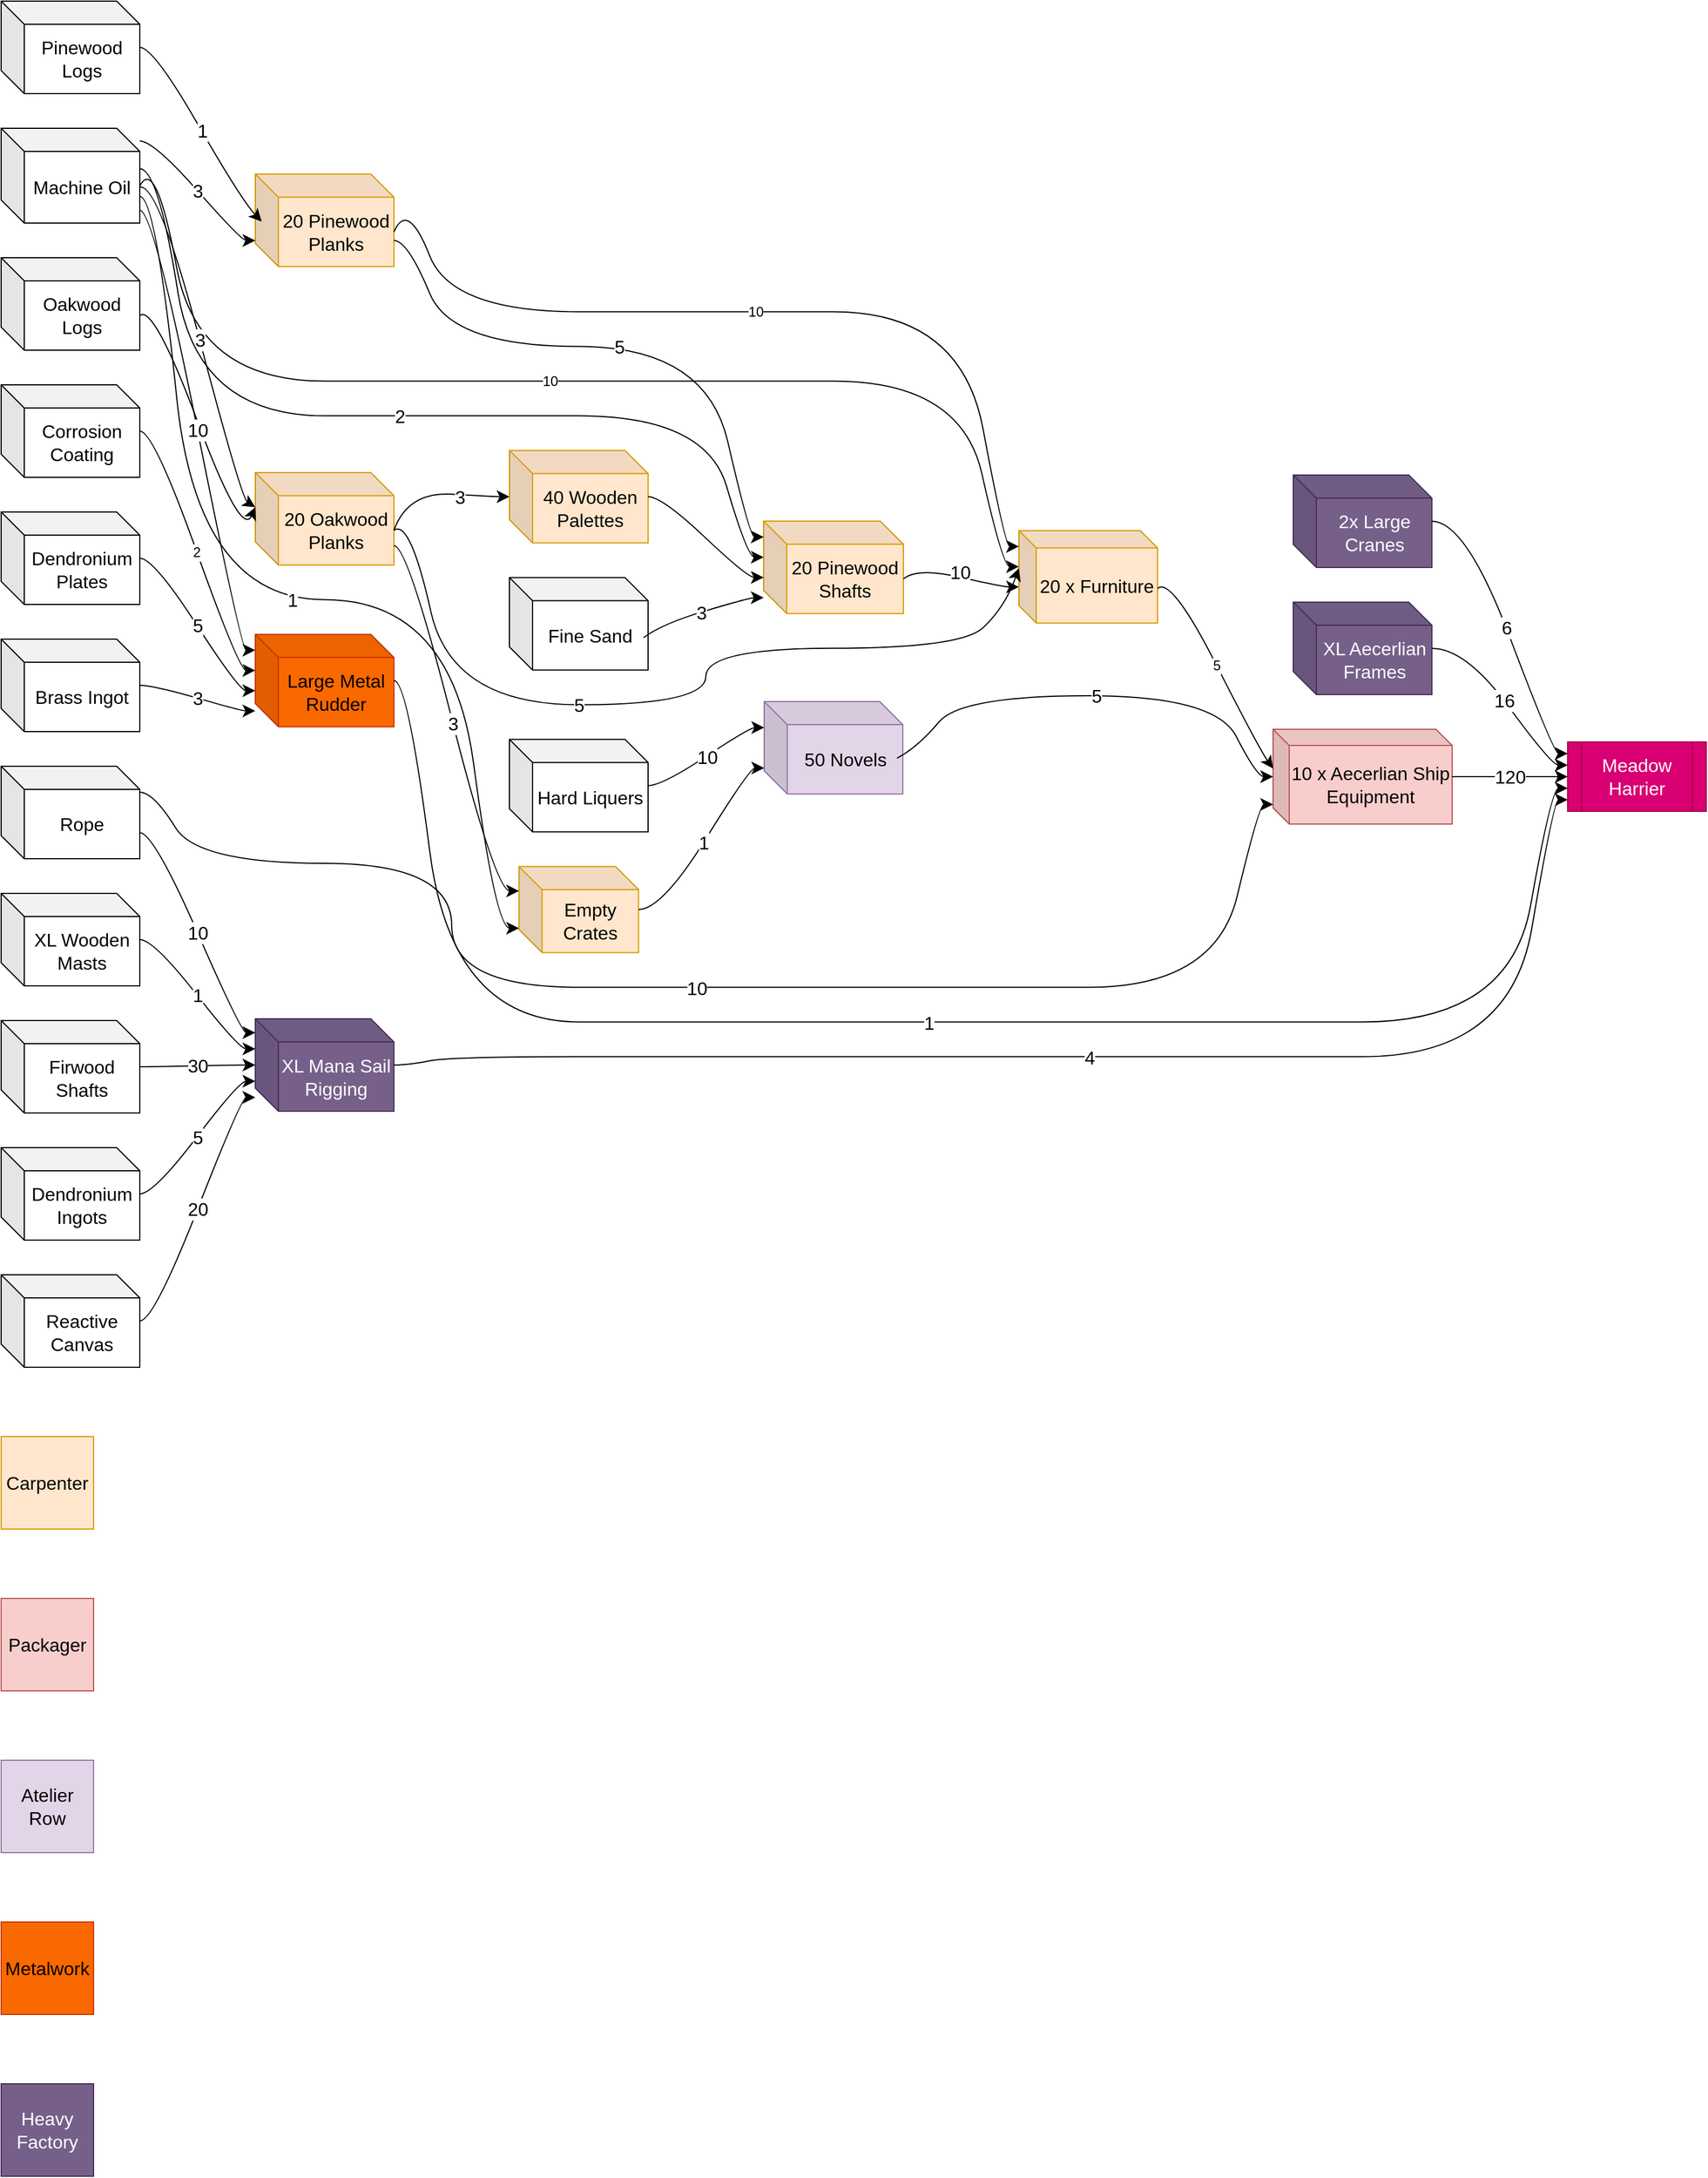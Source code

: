 <mxfile version="22.1.0" type="github">
  <diagram name="Page-1" id="NkA0lq2TKUvkbOj9MlcM">
    <mxGraphModel dx="2023" dy="1726" grid="0" gridSize="10" guides="1" tooltips="1" connect="0" arrows="1" fold="1" page="0" pageScale="1" pageWidth="827" pageHeight="1169" math="0" shadow="0">
      <root>
        <mxCell id="0" />
        <mxCell id="1" parent="0" />
        <mxCell id="P7VuRL6rUGicZ9iyNzV0-15" value="20 x Furniture" style="shape=cube;whiteSpace=wrap;html=1;boundedLbl=1;backgroundOutline=1;darkOpacity=0.05;darkOpacity2=0.1;fontSize=16;fillColor=#ffe6cc;strokeColor=#d79b00;size=15;" vertex="1" parent="1">
          <mxGeometry x="881" y="458.1" width="120" height="80" as="geometry" />
        </mxCell>
        <mxCell id="P7VuRL6rUGicZ9iyNzV0-4" value="10 x Aecerlian Ship Equipment" style="shape=cube;whiteSpace=wrap;html=1;boundedLbl=1;backgroundOutline=1;darkOpacity=0.05;darkOpacity2=0.1;fontSize=16;fillColor=#f8cecc;strokeColor=#b85450;size=14;" vertex="1" parent="1">
          <mxGeometry x="1101" y="630" width="155" height="82" as="geometry" />
        </mxCell>
        <mxCell id="P7VuRL6rUGicZ9iyNzV0-7" value="5" style="endArrow=classic;html=1;rounded=0;fontSize=12;startSize=8;endSize=8;curved=1;entryX=0;entryY=0;entryDx=0;entryDy=34;entryPerimeter=0;exitX=0;exitY=0;exitDx=120;exitDy=50;noEdgeStyle=1;orthogonal=1;exitPerimeter=0;" edge="1" parent="1" source="P7VuRL6rUGicZ9iyNzV0-15" target="P7VuRL6rUGicZ9iyNzV0-4">
          <mxGeometry width="50" height="50" relative="1" as="geometry">
            <mxPoint x="140" y="41" as="sourcePoint" />
            <mxPoint x="543" y="-23" as="targetPoint" />
            <Array as="points">
              <mxPoint x="1013" y="498.1" />
              <mxPoint x="1089" y="647" />
            </Array>
          </mxGeometry>
        </mxCell>
        <mxCell id="P7VuRL6rUGicZ9iyNzV0-16" value="20 Pinewood Planks" style="shape=cube;whiteSpace=wrap;html=1;boundedLbl=1;backgroundOutline=1;darkOpacity=0.05;darkOpacity2=0.1;fontSize=16;fillColor=#ffe6cc;strokeColor=#d79b00;" vertex="1" parent="1">
          <mxGeometry x="220" y="149.625" width="120" height="80" as="geometry" />
        </mxCell>
        <mxCell id="P7VuRL6rUGicZ9iyNzV0-17" value="20 Oakwood Planks" style="shape=cube;whiteSpace=wrap;html=1;boundedLbl=1;backgroundOutline=1;darkOpacity=0.05;darkOpacity2=0.1;fontSize=16;fillColor=#ffe6cc;strokeColor=#d79b00;" vertex="1" parent="1">
          <mxGeometry x="220" y="407.85" width="120" height="80" as="geometry" />
        </mxCell>
        <mxCell id="P7VuRL6rUGicZ9iyNzV0-18" value="20 Pinewood Shafts" style="shape=cube;whiteSpace=wrap;html=1;boundedLbl=1;backgroundOutline=1;darkOpacity=0.05;darkOpacity2=0.1;fontSize=16;fillColor=#ffe6cc;strokeColor=#d79b00;" vertex="1" parent="1">
          <mxGeometry x="660" y="449.875" width="121" height="80" as="geometry" />
        </mxCell>
        <mxCell id="P7VuRL6rUGicZ9iyNzV0-19" value="Machine Oil" style="shape=cube;whiteSpace=wrap;html=1;boundedLbl=1;backgroundOutline=1;darkOpacity=0.05;darkOpacity2=0.1;fontSize=16;" vertex="1" parent="1">
          <mxGeometry y="110" width="120" height="82" as="geometry" />
        </mxCell>
        <mxCell id="P7VuRL6rUGicZ9iyNzV0-20" value="10" style="endArrow=classic;html=1;rounded=0;fontSize=12;startSize=8;endSize=8;curved=1;exitX=0;exitY=0;exitDx=120;exitDy=50;exitPerimeter=0;noEdgeStyle=1;orthogonal=1;" edge="1" parent="1" source="P7VuRL6rUGicZ9iyNzV0-16" target="P7VuRL6rUGicZ9iyNzV0-15">
          <mxGeometry width="50" height="50" relative="1" as="geometry">
            <mxPoint x="23" y="421" as="sourcePoint" />
            <mxPoint x="420" y="219" as="targetPoint" />
            <Array as="points">
              <mxPoint x="352" y="172.125" />
              <mxPoint x="390" y="268.75" />
              <mxPoint x="610" y="268.75" />
              <mxPoint x="610" y="268.75" />
              <mxPoint x="831" y="268.75" />
              <mxPoint x="869" y="471.85" />
            </Array>
          </mxGeometry>
        </mxCell>
        <mxCell id="P7VuRL6rUGicZ9iyNzV0-21" value="" style="endArrow=classic;html=1;rounded=0;fontSize=12;startSize=8;endSize=8;curved=1;exitX=0;exitY=0;exitDx=120;exitDy=50;exitPerimeter=0;entryX=0;entryY=0;entryDx=0;entryDy=32.5;entryPerimeter=0;noEdgeStyle=1;orthogonal=1;" edge="1" parent="1" source="P7VuRL6rUGicZ9iyNzV0-17" target="P7VuRL6rUGicZ9iyNzV0-15">
          <mxGeometry width="50" height="50" relative="1" as="geometry">
            <mxPoint x="23" y="421" as="sourcePoint" />
            <mxPoint x="-2" y="386" as="targetPoint" />
            <Array as="points">
              <mxPoint x="354" y="447.85" />
              <mxPoint x="390" y="608.75" />
              <mxPoint x="610" y="608.75" />
              <mxPoint x="610" y="559.875" />
              <mxPoint x="831" y="559.875" />
              <mxPoint x="869" y="524.35" />
            </Array>
          </mxGeometry>
        </mxCell>
        <mxCell id="P7VuRL6rUGicZ9iyNzV0-26" value="5" style="edgeLabel;html=1;align=center;verticalAlign=middle;resizable=0;points=[];fontSize=16;" vertex="1" connectable="0" parent="P7VuRL6rUGicZ9iyNzV0-21">
          <mxGeometry x="-0.233" relative="1" as="geometry">
            <mxPoint as="offset" />
          </mxGeometry>
        </mxCell>
        <mxCell id="P7VuRL6rUGicZ9iyNzV0-24" value="" style="endArrow=classic;html=1;rounded=0;fontSize=12;startSize=8;endSize=8;curved=1;exitX=0;exitY=0;exitDx=121;exitDy=50;exitPerimeter=0;noEdgeStyle=1;orthogonal=1;" edge="1" parent="1" source="P7VuRL6rUGicZ9iyNzV0-18" target="P7VuRL6rUGicZ9iyNzV0-15">
          <mxGeometry width="50" height="50" relative="1" as="geometry">
            <mxPoint x="23" y="421" as="sourcePoint" />
            <mxPoint x="73" y="371" as="targetPoint" />
            <Array as="points">
              <mxPoint x="793" y="489.875" />
              <mxPoint x="867" y="506.85" />
            </Array>
          </mxGeometry>
        </mxCell>
        <mxCell id="P7VuRL6rUGicZ9iyNzV0-27" value="10" style="edgeLabel;html=1;align=center;verticalAlign=middle;resizable=0;points=[];fontSize=16;" vertex="1" connectable="0" parent="P7VuRL6rUGicZ9iyNzV0-24">
          <mxGeometry x="-0.001" y="4" relative="1" as="geometry">
            <mxPoint as="offset" />
          </mxGeometry>
        </mxCell>
        <mxCell id="P7VuRL6rUGicZ9iyNzV0-25" value="10" style="endArrow=classic;html=1;fontSize=12;startSize=8;endSize=8;noEdgeStyle=1;orthogonal=1;exitX=0;exitY=0;exitDx=120;exitDy=50;exitPerimeter=0;curved=1;" edge="1" parent="1" source="P7VuRL6rUGicZ9iyNzV0-19" target="P7VuRL6rUGicZ9iyNzV0-15">
          <mxGeometry width="50" height="50" relative="1" as="geometry">
            <mxPoint x="115" y="238" as="sourcePoint" />
            <mxPoint x="420" y="305" as="targetPoint" />
            <Array as="points">
              <mxPoint x="134" y="133" />
              <mxPoint x="170" y="328.75" />
              <mxPoint x="390" y="328.75" />
              <mxPoint x="390" y="328.75" />
              <mxPoint x="610" y="328.75" />
              <mxPoint x="610" y="328.75" />
              <mxPoint x="831" y="328.75" />
              <mxPoint x="867" y="489.35" />
            </Array>
          </mxGeometry>
        </mxCell>
        <mxCell id="P7VuRL6rUGicZ9iyNzV0-28" value="Oakwood Logs" style="shape=cube;whiteSpace=wrap;html=1;boundedLbl=1;backgroundOutline=1;darkOpacity=0.05;darkOpacity2=0.1;fontSize=16;" vertex="1" parent="1">
          <mxGeometry y="222" width="120" height="80" as="geometry" />
        </mxCell>
        <mxCell id="P7VuRL6rUGicZ9iyNzV0-32" value="40 Wooden Palettes" style="shape=cube;whiteSpace=wrap;html=1;boundedLbl=1;backgroundOutline=1;darkOpacity=0.05;darkOpacity2=0.1;fontSize=16;fillColor=#ffe6cc;strokeColor=#d79b00;" vertex="1" parent="1">
          <mxGeometry x="440" y="388.75" width="120" height="80" as="geometry" />
        </mxCell>
        <mxCell id="P7VuRL6rUGicZ9iyNzV0-33" value="" style="endArrow=classic;html=1;rounded=0;fontSize=12;startSize=8;endSize=8;curved=1;noEdgeStyle=1;orthogonal=1;exitX=0;exitY=0;exitDx=120;exitDy=50;exitPerimeter=0;" edge="1" parent="1" source="P7VuRL6rUGicZ9iyNzV0-17" target="P7VuRL6rUGicZ9iyNzV0-32">
          <mxGeometry width="50" height="50" relative="1" as="geometry">
            <mxPoint x="374" y="432" as="sourcePoint" />
            <mxPoint x="456" y="424" as="targetPoint" />
            <Array as="points">
              <mxPoint x="352" y="424.517" />
              <mxPoint x="428" y="428.75" />
            </Array>
          </mxGeometry>
        </mxCell>
        <mxCell id="P7VuRL6rUGicZ9iyNzV0-34" value="3" style="edgeLabel;html=1;align=center;verticalAlign=middle;resizable=0;points=[];fontSize=16;" vertex="1" connectable="0" parent="P7VuRL6rUGicZ9iyNzV0-33">
          <mxGeometry x="0.3" y="-2" relative="1" as="geometry">
            <mxPoint as="offset" />
          </mxGeometry>
        </mxCell>
        <mxCell id="P7VuRL6rUGicZ9iyNzV0-38" value="" style="endArrow=classic;html=1;rounded=0;fontSize=12;startSize=8;endSize=8;curved=1;exitX=0;exitY=0;exitDx=120;exitDy=50;exitPerimeter=0;entryX=0;entryY=0;entryDx=0;entryDy=30;entryPerimeter=0;noEdgeStyle=1;orthogonal=1;" edge="1" parent="1" source="P7VuRL6rUGicZ9iyNzV0-28" target="P7VuRL6rUGicZ9iyNzV0-17">
          <mxGeometry relative="1" as="geometry">
            <mxPoint x="292" y="323" as="sourcePoint" />
            <mxPoint x="392" y="323" as="targetPoint" />
            <Array as="points">
              <mxPoint x="132" y="262" />
              <mxPoint x="208" y="465.35" />
            </Array>
          </mxGeometry>
        </mxCell>
        <mxCell id="P7VuRL6rUGicZ9iyNzV0-39" value="1" style="edgeLabel;resizable=0;html=1;align=center;verticalAlign=middle;fontSize=16;" connectable="0" vertex="1" parent="P7VuRL6rUGicZ9iyNzV0-38">
          <mxGeometry relative="1" as="geometry" />
        </mxCell>
        <mxCell id="P7VuRL6rUGicZ9iyNzV0-40" value="" style="endArrow=classic;html=1;rounded=0;fontSize=12;startSize=8;endSize=8;curved=1;entryX=0;entryY=0;entryDx=0;entryDy=30;entryPerimeter=0;exitX=0;exitY=0;exitDx=120;exitDy=51;exitPerimeter=0;noEdgeStyle=1;orthogonal=1;" edge="1" parent="1" source="P7VuRL6rUGicZ9iyNzV0-19" target="P7VuRL6rUGicZ9iyNzV0-17">
          <mxGeometry relative="1" as="geometry">
            <mxPoint x="180" y="241" as="sourcePoint" />
            <mxPoint x="392" y="323" as="targetPoint" />
            <Array as="points">
              <mxPoint x="136" y="157" />
              <mxPoint x="208" y="430.35" />
            </Array>
          </mxGeometry>
        </mxCell>
        <mxCell id="P7VuRL6rUGicZ9iyNzV0-41" value="3" style="edgeLabel;resizable=0;html=1;align=center;verticalAlign=middle;fontSize=16;" connectable="0" vertex="1" parent="P7VuRL6rUGicZ9iyNzV0-40">
          <mxGeometry relative="1" as="geometry" />
        </mxCell>
        <mxCell id="P7VuRL6rUGicZ9iyNzV0-42" value="Carpenter" style="whiteSpace=wrap;html=1;aspect=fixed;fontSize=16;fillColor=#ffe6cc;strokeColor=#d79b00;" vertex="1" parent="1">
          <mxGeometry y="1242" width="80" height="80" as="geometry" />
        </mxCell>
        <mxCell id="P7VuRL6rUGicZ9iyNzV0-44" value="Packager" style="whiteSpace=wrap;html=1;aspect=fixed;fontSize=16;fillColor=#f8cecc;strokeColor=#b85450;" vertex="1" parent="1">
          <mxGeometry y="1382" width="80" height="80" as="geometry" />
        </mxCell>
        <mxCell id="P7VuRL6rUGicZ9iyNzV0-45" value="Pinewood Logs" style="shape=cube;whiteSpace=wrap;html=1;boundedLbl=1;backgroundOutline=1;darkOpacity=0.05;darkOpacity2=0.1;fontSize=16;" vertex="1" parent="1">
          <mxGeometry width="120" height="80" as="geometry" />
        </mxCell>
        <mxCell id="P7VuRL6rUGicZ9iyNzV0-46" value="" style="endArrow=classic;html=1;rounded=0;fontSize=12;startSize=8;endSize=8;curved=1;entryX=0.046;entryY=0.513;entryDx=0;entryDy=0;entryPerimeter=0;noEdgeStyle=1;orthogonal=1;" edge="1" parent="1" source="P7VuRL6rUGicZ9iyNzV0-45" target="P7VuRL6rUGicZ9iyNzV0-16">
          <mxGeometry relative="1" as="geometry">
            <mxPoint x="195" y="121" as="sourcePoint" />
            <mxPoint x="215" y="177" as="targetPoint" />
            <Array as="points">
              <mxPoint x="132" y="40" />
              <mxPoint x="208" y="172.125" />
            </Array>
          </mxGeometry>
        </mxCell>
        <mxCell id="P7VuRL6rUGicZ9iyNzV0-47" value="1" style="edgeLabel;resizable=0;html=1;align=center;verticalAlign=middle;fontSize=16;" connectable="0" vertex="1" parent="P7VuRL6rUGicZ9iyNzV0-46">
          <mxGeometry relative="1" as="geometry" />
        </mxCell>
        <mxCell id="P7VuRL6rUGicZ9iyNzV0-48" value="" style="endArrow=classic;html=1;rounded=0;fontSize=12;startSize=8;endSize=8;curved=1;noEdgeStyle=1;orthogonal=1;" edge="1" parent="1" source="P7VuRL6rUGicZ9iyNzV0-19" target="P7VuRL6rUGicZ9iyNzV0-16">
          <mxGeometry relative="1" as="geometry">
            <mxPoint x="211" y="267" as="sourcePoint" />
            <mxPoint x="311" y="267" as="targetPoint" />
            <Array as="points">
              <mxPoint x="132" y="121" />
              <mxPoint x="208" y="207.125" />
            </Array>
          </mxGeometry>
        </mxCell>
        <mxCell id="P7VuRL6rUGicZ9iyNzV0-49" value="3" style="edgeLabel;resizable=0;html=1;align=center;verticalAlign=middle;fontSize=16;" connectable="0" vertex="1" parent="P7VuRL6rUGicZ9iyNzV0-48">
          <mxGeometry relative="1" as="geometry" />
        </mxCell>
        <mxCell id="P7VuRL6rUGicZ9iyNzV0-50" value="Fine Sand" style="shape=cube;whiteSpace=wrap;html=1;boundedLbl=1;backgroundOutline=1;darkOpacity=0.05;darkOpacity2=0.1;fontSize=16;" vertex="1" parent="1">
          <mxGeometry x="440" y="498.75" width="120" height="80" as="geometry" />
        </mxCell>
        <mxCell id="P7VuRL6rUGicZ9iyNzV0-51" value="" style="endArrow=classic;html=1;rounded=0;fontSize=12;startSize=8;endSize=8;curved=1;exitX=0.967;exitY=0.65;exitDx=0;exitDy=0;exitPerimeter=0;noEdgeStyle=1;orthogonal=1;" edge="1" parent="1" source="P7VuRL6rUGicZ9iyNzV0-50" target="P7VuRL6rUGicZ9iyNzV0-18">
          <mxGeometry relative="1" as="geometry">
            <mxPoint x="211" y="267" as="sourcePoint" />
            <mxPoint x="227" y="258" as="targetPoint" />
            <Array as="points">
              <mxPoint x="572" y="538.75" />
              <mxPoint x="648" y="516.125" />
            </Array>
          </mxGeometry>
        </mxCell>
        <mxCell id="P7VuRL6rUGicZ9iyNzV0-52" value="3" style="edgeLabel;resizable=0;html=1;align=center;verticalAlign=middle;fontSize=16;" connectable="0" vertex="1" parent="P7VuRL6rUGicZ9iyNzV0-51">
          <mxGeometry relative="1" as="geometry" />
        </mxCell>
        <mxCell id="P7VuRL6rUGicZ9iyNzV0-53" value="" style="endArrow=classic;html=1;rounded=0;fontSize=12;startSize=8;endSize=8;curved=1;noEdgeStyle=1;orthogonal=1;" edge="1" parent="1" source="P7VuRL6rUGicZ9iyNzV0-16" target="P7VuRL6rUGicZ9iyNzV0-18">
          <mxGeometry relative="1" as="geometry">
            <mxPoint x="211" y="267" as="sourcePoint" />
            <mxPoint x="311" y="267" as="targetPoint" />
            <Array as="points">
              <mxPoint x="352" y="207.125" />
              <mxPoint x="390" y="298.75" />
              <mxPoint x="610" y="298.75" />
              <mxPoint x="648" y="463.625" />
            </Array>
          </mxGeometry>
        </mxCell>
        <mxCell id="P7VuRL6rUGicZ9iyNzV0-54" value="5" style="edgeLabel;resizable=0;html=1;align=center;verticalAlign=middle;fontSize=16;" connectable="0" vertex="1" parent="P7VuRL6rUGicZ9iyNzV0-53">
          <mxGeometry relative="1" as="geometry" />
        </mxCell>
        <mxCell id="P7VuRL6rUGicZ9iyNzV0-55" value="" style="endArrow=classic;html=1;rounded=0;fontSize=12;startSize=8;endSize=8;curved=1;noEdgeStyle=1;orthogonal=1;" edge="1" parent="1" source="P7VuRL6rUGicZ9iyNzV0-19" target="P7VuRL6rUGicZ9iyNzV0-18">
          <mxGeometry relative="1" as="geometry">
            <mxPoint x="211" y="267" as="sourcePoint" />
            <mxPoint x="311" y="267" as="targetPoint" />
            <Array as="points">
              <mxPoint x="136" y="145" />
              <mxPoint x="170" y="358.75" />
              <mxPoint x="390" y="358.75" />
              <mxPoint x="390" y="358.75" />
              <mxPoint x="610" y="358.75" />
              <mxPoint x="646" y="481.125" />
            </Array>
          </mxGeometry>
        </mxCell>
        <mxCell id="P7VuRL6rUGicZ9iyNzV0-56" value="2" style="edgeLabel;resizable=0;html=1;align=center;verticalAlign=middle;fontSize=16;" connectable="0" vertex="1" parent="P7VuRL6rUGicZ9iyNzV0-55">
          <mxGeometry relative="1" as="geometry" />
        </mxCell>
        <mxCell id="P7VuRL6rUGicZ9iyNzV0-58" value="" style="endArrow=classic;html=1;rounded=0;fontSize=12;startSize=8;endSize=8;curved=1;noEdgeStyle=1;orthogonal=1;" edge="1" parent="1" source="P7VuRL6rUGicZ9iyNzV0-32" target="P7VuRL6rUGicZ9iyNzV0-18">
          <mxGeometry relative="1" as="geometry">
            <mxPoint x="211" y="267" as="sourcePoint" />
            <mxPoint x="311" y="267" as="targetPoint" />
            <Array as="points">
              <mxPoint x="572" y="428.75" />
              <mxPoint x="646" y="498.625" />
            </Array>
          </mxGeometry>
        </mxCell>
        <mxCell id="P7VuRL6rUGicZ9iyNzV0-60" value="50 Novels" style="shape=cube;whiteSpace=wrap;html=1;boundedLbl=1;backgroundOutline=1;darkOpacity=0.05;darkOpacity2=0.1;fontSize=16;fillColor=#e1d5e7;strokeColor=#9673a6;" vertex="1" parent="1">
          <mxGeometry x="660.5" y="606" width="120" height="80" as="geometry" />
        </mxCell>
        <mxCell id="P7VuRL6rUGicZ9iyNzV0-61" value="" style="endArrow=classic;html=1;rounded=0;fontSize=12;startSize=8;endSize=8;curved=1;exitX=0.958;exitY=0.613;exitDx=0;exitDy=0;exitPerimeter=0;noEdgeStyle=1;orthogonal=1;" edge="1" parent="1" source="P7VuRL6rUGicZ9iyNzV0-60" target="P7VuRL6rUGicZ9iyNzV0-4">
          <mxGeometry relative="1" as="geometry">
            <mxPoint x="429" y="336" as="sourcePoint" />
            <mxPoint x="529" y="336" as="targetPoint" />
            <Array as="points">
              <mxPoint x="793" y="646" />
              <mxPoint x="831" y="601" />
              <mxPoint x="1051" y="601" />
              <mxPoint x="1087" y="671" />
            </Array>
          </mxGeometry>
        </mxCell>
        <mxCell id="P7VuRL6rUGicZ9iyNzV0-62" value="5" style="edgeLabel;resizable=0;html=1;align=center;verticalAlign=middle;fontSize=16;" connectable="0" vertex="1" parent="P7VuRL6rUGicZ9iyNzV0-61">
          <mxGeometry relative="1" as="geometry" />
        </mxCell>
        <mxCell id="P7VuRL6rUGicZ9iyNzV0-63" value="Atelier Row" style="whiteSpace=wrap;html=1;aspect=fixed;fontSize=16;fillColor=#e1d5e7;strokeColor=#9673a6;" vertex="1" parent="1">
          <mxGeometry y="1522" width="80" height="80" as="geometry" />
        </mxCell>
        <mxCell id="P7VuRL6rUGicZ9iyNzV0-64" value="Rope&lt;br&gt;" style="shape=cube;whiteSpace=wrap;html=1;boundedLbl=1;backgroundOutline=1;darkOpacity=0.05;darkOpacity2=0.1;fontSize=16;" vertex="1" parent="1">
          <mxGeometry y="662" width="120" height="80" as="geometry" />
        </mxCell>
        <mxCell id="P7VuRL6rUGicZ9iyNzV0-65" value="" style="endArrow=classic;html=1;rounded=0;fontSize=12;startSize=8;endSize=8;curved=1;noEdgeStyle=1;orthogonal=1;" edge="1" parent="1" source="P7VuRL6rUGicZ9iyNzV0-64" target="P7VuRL6rUGicZ9iyNzV0-4">
          <mxGeometry relative="1" as="geometry">
            <mxPoint x="903" y="247" as="sourcePoint" />
            <mxPoint x="1003" y="247" as="targetPoint" />
            <Array as="points">
              <mxPoint x="132" y="684.5" />
              <mxPoint x="170" y="746" />
              <mxPoint x="390" y="746" />
              <mxPoint x="390" y="853.25" />
              <mxPoint x="610" y="853.25" />
              <mxPoint x="610" y="853.25" />
              <mxPoint x="831" y="853.25" />
              <mxPoint x="831" y="853.25" />
              <mxPoint x="1051" y="853.25" />
              <mxPoint x="1089" y="695" />
            </Array>
          </mxGeometry>
        </mxCell>
        <mxCell id="P7VuRL6rUGicZ9iyNzV0-66" value="10" style="edgeLabel;resizable=0;html=1;align=center;verticalAlign=middle;fontSize=16;" connectable="0" vertex="1" parent="P7VuRL6rUGicZ9iyNzV0-65">
          <mxGeometry relative="1" as="geometry" />
        </mxCell>
        <mxCell id="P7VuRL6rUGicZ9iyNzV0-67" value="Hard Liquers" style="shape=cube;whiteSpace=wrap;html=1;boundedLbl=1;backgroundOutline=1;darkOpacity=0.05;darkOpacity2=0.1;fontSize=16;" vertex="1" parent="1">
          <mxGeometry x="440" y="638.75" width="120" height="80" as="geometry" />
        </mxCell>
        <mxCell id="P7VuRL6rUGicZ9iyNzV0-68" value="" style="endArrow=classic;html=1;rounded=0;fontSize=12;startSize=8;endSize=8;curved=1;noEdgeStyle=1;orthogonal=1;" edge="1" parent="1" source="P7VuRL6rUGicZ9iyNzV0-67" target="P7VuRL6rUGicZ9iyNzV0-60">
          <mxGeometry relative="1" as="geometry">
            <mxPoint x="736" y="288" as="sourcePoint" />
            <mxPoint x="847" y="256" as="targetPoint" />
            <Array as="points">
              <mxPoint x="572" y="678.75" />
              <mxPoint x="648" y="628.5" />
            </Array>
          </mxGeometry>
        </mxCell>
        <mxCell id="P7VuRL6rUGicZ9iyNzV0-69" value="10" style="edgeLabel;resizable=0;html=1;align=center;verticalAlign=middle;fontSize=16;" connectable="0" vertex="1" parent="P7VuRL6rUGicZ9iyNzV0-68">
          <mxGeometry relative="1" as="geometry" />
        </mxCell>
        <mxCell id="P7VuRL6rUGicZ9iyNzV0-70" value="Empty Crates" style="shape=cube;whiteSpace=wrap;html=1;boundedLbl=1;backgroundOutline=1;darkOpacity=0.05;darkOpacity2=0.1;fontSize=16;direction=east;fillColor=#ffe6cc;strokeColor=#d79b00;" vertex="1" parent="1">
          <mxGeometry x="448.25" y="748.75" width="103.5" height="74.5" as="geometry" />
        </mxCell>
        <mxCell id="P7VuRL6rUGicZ9iyNzV0-71" value="" style="endArrow=classic;html=1;rounded=0;fontSize=12;startSize=8;endSize=8;curved=1;noEdgeStyle=1;orthogonal=1;" edge="1" parent="1" source="P7VuRL6rUGicZ9iyNzV0-70" target="P7VuRL6rUGicZ9iyNzV0-60">
          <mxGeometry relative="1" as="geometry">
            <mxPoint x="736" y="288" as="sourcePoint" />
            <mxPoint x="836" y="288" as="targetPoint" />
            <Array as="points">
              <mxPoint x="572" y="786" />
              <mxPoint x="648" y="663.5" />
            </Array>
          </mxGeometry>
        </mxCell>
        <mxCell id="P7VuRL6rUGicZ9iyNzV0-72" value="1" style="edgeLabel;resizable=0;html=1;align=center;verticalAlign=middle;fontSize=16;" connectable="0" vertex="1" parent="P7VuRL6rUGicZ9iyNzV0-71">
          <mxGeometry relative="1" as="geometry" />
        </mxCell>
        <mxCell id="P7VuRL6rUGicZ9iyNzV0-73" value="" style="endArrow=classic;html=1;rounded=0;fontSize=12;startSize=8;endSize=8;curved=1;noEdgeStyle=1;orthogonal=1;" edge="1" parent="1" source="P7VuRL6rUGicZ9iyNzV0-19" target="P7VuRL6rUGicZ9iyNzV0-70">
          <mxGeometry relative="1" as="geometry">
            <mxPoint x="372" y="520" as="sourcePoint" />
            <mxPoint x="464" y="524" as="targetPoint" />
            <Array as="points">
              <mxPoint x="134" y="169" />
              <mxPoint x="170" y="517.85" />
              <mxPoint x="390" y="517.85" />
              <mxPoint x="428" y="802.125" />
            </Array>
          </mxGeometry>
        </mxCell>
        <mxCell id="P7VuRL6rUGicZ9iyNzV0-74" value="1" style="edgeLabel;resizable=0;html=1;align=center;verticalAlign=middle;fontSize=16;" connectable="0" vertex="1" parent="P7VuRL6rUGicZ9iyNzV0-73">
          <mxGeometry relative="1" as="geometry" />
        </mxCell>
        <mxCell id="P7VuRL6rUGicZ9iyNzV0-75" value="" style="endArrow=classic;html=1;rounded=0;fontSize=12;startSize=8;endSize=8;curved=1;noEdgeStyle=1;orthogonal=1;" edge="1" parent="1" source="P7VuRL6rUGicZ9iyNzV0-17" target="P7VuRL6rUGicZ9iyNzV0-70">
          <mxGeometry relative="1" as="geometry">
            <mxPoint x="372" y="520" as="sourcePoint" />
            <mxPoint x="472" y="520" as="targetPoint" />
            <Array as="points">
              <mxPoint x="352" y="471.183" />
              <mxPoint x="428" y="769.875" />
            </Array>
          </mxGeometry>
        </mxCell>
        <mxCell id="P7VuRL6rUGicZ9iyNzV0-76" value="3" style="edgeLabel;resizable=0;html=1;align=center;verticalAlign=middle;fontSize=16;" connectable="0" vertex="1" parent="P7VuRL6rUGicZ9iyNzV0-75">
          <mxGeometry relative="1" as="geometry" />
        </mxCell>
        <mxCell id="P7VuRL6rUGicZ9iyNzV0-77" value="Meadow Harrier" style="shape=process;whiteSpace=wrap;html=1;backgroundOutline=1;fontSize=16;fillColor=#d80073;strokeColor=#A50040;fontColor=#ffffff;" vertex="1" parent="1">
          <mxGeometry x="1356" y="641" width="120" height="60" as="geometry" />
        </mxCell>
        <mxCell id="P7VuRL6rUGicZ9iyNzV0-78" value="" style="endArrow=classic;html=1;rounded=0;fontSize=12;startSize=8;endSize=8;curved=1;noEdgeStyle=1;orthogonal=1;" edge="1" parent="1" source="P7VuRL6rUGicZ9iyNzV0-4" target="P7VuRL6rUGicZ9iyNzV0-77">
          <mxGeometry relative="1" as="geometry">
            <mxPoint x="1011" y="491" as="sourcePoint" />
            <mxPoint x="1183" y="469" as="targetPoint" />
            <Array as="points">
              <mxPoint x="1268" y="671" />
              <mxPoint x="1340" y="671" />
            </Array>
          </mxGeometry>
        </mxCell>
        <mxCell id="P7VuRL6rUGicZ9iyNzV0-79" value="120" style="edgeLabel;resizable=0;html=1;align=center;verticalAlign=middle;fontSize=16;" connectable="0" vertex="1" parent="P7VuRL6rUGicZ9iyNzV0-78">
          <mxGeometry relative="1" as="geometry" />
        </mxCell>
        <mxCell id="P7VuRL6rUGicZ9iyNzV0-82" value="Large Metal Rudder" style="shape=cube;whiteSpace=wrap;html=1;boundedLbl=1;backgroundOutline=1;darkOpacity=0.05;darkOpacity2=0.1;fontSize=16;fillColor=#fa6800;fontColor=#000000;strokeColor=#C73500;" vertex="1" parent="1">
          <mxGeometry x="220" y="547.85" width="120" height="80" as="geometry" />
        </mxCell>
        <mxCell id="P7VuRL6rUGicZ9iyNzV0-83" value="1" style="endArrow=classic;html=1;rounded=0;fontSize=12;startSize=8;endSize=8;curved=1;noEdgeStyle=1;orthogonal=1;" edge="1" parent="1" source="P7VuRL6rUGicZ9iyNzV0-82" target="P7VuRL6rUGicZ9iyNzV0-77">
          <mxGeometry relative="1" as="geometry">
            <mxPoint x="1016" y="531" as="sourcePoint" />
            <mxPoint x="933" y="751" as="targetPoint" />
            <Array as="points">
              <mxPoint x="352" y="587.85" />
              <mxPoint x="390" y="883.25" />
              <mxPoint x="610" y="883.25" />
              <mxPoint x="610" y="883.25" />
              <mxPoint x="831" y="883.25" />
              <mxPoint x="831" y="883.25" />
              <mxPoint x="1051" y="883.25" />
              <mxPoint x="1051" y="883.25" />
              <mxPoint x="1306" y="883.25" />
              <mxPoint x="1342" y="681" />
            </Array>
            <mxPoint y="1" as="offset" />
          </mxGeometry>
        </mxCell>
        <mxCell id="P7VuRL6rUGicZ9iyNzV0-84" value="1" style="edgeLabel;resizable=0;html=1;align=center;verticalAlign=middle;fontSize=16;" connectable="0" vertex="1" parent="P7VuRL6rUGicZ9iyNzV0-83">
          <mxGeometry relative="1" as="geometry" />
        </mxCell>
        <mxCell id="P7VuRL6rUGicZ9iyNzV0-85" value="2x Large Cranes" style="shape=cube;whiteSpace=wrap;html=1;boundedLbl=1;backgroundOutline=1;darkOpacity=0.05;darkOpacity2=0.1;fontSize=16;fillColor=#76608a;fontColor=#ffffff;strokeColor=#432D57;" vertex="1" parent="1">
          <mxGeometry x="1118.5" y="410" width="120" height="80" as="geometry" />
        </mxCell>
        <mxCell id="P7VuRL6rUGicZ9iyNzV0-86" value="6" style="endArrow=classic;html=1;rounded=0;fontSize=12;startSize=8;endSize=8;curved=1;noEdgeStyle=1;orthogonal=1;" edge="1" parent="1" source="P7VuRL6rUGicZ9iyNzV0-85" target="P7VuRL6rUGicZ9iyNzV0-77">
          <mxGeometry relative="1" as="geometry">
            <mxPoint x="833" y="751" as="sourcePoint" />
            <mxPoint x="1321" y="435" as="targetPoint" />
            <Array as="points">
              <mxPoint x="1268" y="450" />
              <mxPoint x="1344" y="651" />
            </Array>
          </mxGeometry>
        </mxCell>
        <mxCell id="P7VuRL6rUGicZ9iyNzV0-87" value="6" style="edgeLabel;resizable=0;html=1;align=center;verticalAlign=middle;fontSize=16;" connectable="0" vertex="1" parent="P7VuRL6rUGicZ9iyNzV0-86">
          <mxGeometry relative="1" as="geometry" />
        </mxCell>
        <mxCell id="P7VuRL6rUGicZ9iyNzV0-88" value="XL Mana Sail Rigging" style="shape=cube;whiteSpace=wrap;html=1;boundedLbl=1;backgroundOutline=1;darkOpacity=0.05;darkOpacity2=0.1;fontSize=16;fillColor=#76608a;fontColor=#ffffff;strokeColor=#432D57;" vertex="1" parent="1">
          <mxGeometry x="220" y="880.542" width="120" height="80" as="geometry" />
        </mxCell>
        <mxCell id="P7VuRL6rUGicZ9iyNzV0-89" value="" style="endArrow=classic;html=1;rounded=0;fontSize=12;startSize=8;endSize=8;curved=1;noEdgeStyle=1;orthogonal=1;" edge="1" parent="1" source="P7VuRL6rUGicZ9iyNzV0-88" target="P7VuRL6rUGicZ9iyNzV0-77">
          <mxGeometry relative="1" as="geometry">
            <mxPoint x="808" y="598" as="sourcePoint" />
            <mxPoint x="1423" y="296" as="targetPoint" />
            <Array as="points">
              <mxPoint x="352" y="920.542" />
              <mxPoint x="390" y="913.25" />
              <mxPoint x="610" y="913.25" />
              <mxPoint x="610" y="913.25" />
              <mxPoint x="831" y="913.25" />
              <mxPoint x="831" y="913.25" />
              <mxPoint x="1051" y="913.25" />
              <mxPoint x="1051" y="913.25" />
              <mxPoint x="1306" y="913.25" />
              <mxPoint x="1344" y="691" />
            </Array>
          </mxGeometry>
        </mxCell>
        <mxCell id="P7VuRL6rUGicZ9iyNzV0-90" value="4" style="edgeLabel;resizable=0;html=1;align=center;verticalAlign=middle;fontSize=16;" connectable="0" vertex="1" parent="P7VuRL6rUGicZ9iyNzV0-89">
          <mxGeometry relative="1" as="geometry" />
        </mxCell>
        <mxCell id="P7VuRL6rUGicZ9iyNzV0-92" value="XL Aecerlian Frames" style="shape=cube;whiteSpace=wrap;html=1;boundedLbl=1;backgroundOutline=1;darkOpacity=0.05;darkOpacity2=0.1;fontSize=16;fillColor=#76608a;fontColor=#ffffff;strokeColor=#432D57;" vertex="1" parent="1">
          <mxGeometry x="1118.5" y="520" width="120" height="80" as="geometry" />
        </mxCell>
        <mxCell id="P7VuRL6rUGicZ9iyNzV0-93" value="" style="endArrow=classic;html=1;rounded=0;fontSize=12;startSize=8;endSize=8;curved=1;noEdgeStyle=1;orthogonal=1;" edge="1" parent="1" source="P7VuRL6rUGicZ9iyNzV0-92" target="P7VuRL6rUGicZ9iyNzV0-77">
          <mxGeometry relative="1" as="geometry">
            <mxPoint x="995" y="735" as="sourcePoint" />
            <mxPoint x="1183" y="713" as="targetPoint" />
            <Array as="points">
              <mxPoint x="1268" y="560" />
              <mxPoint x="1342" y="661" />
            </Array>
          </mxGeometry>
        </mxCell>
        <mxCell id="P7VuRL6rUGicZ9iyNzV0-94" value="16" style="edgeLabel;resizable=0;html=1;align=center;verticalAlign=middle;fontSize=16;" connectable="0" vertex="1" parent="P7VuRL6rUGicZ9iyNzV0-93">
          <mxGeometry relative="1" as="geometry" />
        </mxCell>
        <mxCell id="P7VuRL6rUGicZ9iyNzV0-95" value="Metalwork" style="whiteSpace=wrap;html=1;aspect=fixed;fontSize=16;fillColor=#fa6800;strokeColor=#C73500;fontColor=#000000;" vertex="1" parent="1">
          <mxGeometry y="1662" width="80" height="80" as="geometry" />
        </mxCell>
        <mxCell id="P7VuRL6rUGicZ9iyNzV0-96" value="" style="endArrow=classic;html=1;rounded=0;fontSize=12;startSize=8;endSize=8;curved=1;noEdgeStyle=1;orthogonal=1;" edge="1" parent="1" source="P7VuRL6rUGicZ9iyNzV0-19" target="P7VuRL6rUGicZ9iyNzV0-82">
          <mxGeometry relative="1" as="geometry">
            <mxPoint x="593" y="535" as="sourcePoint" />
            <mxPoint x="1035" y="531" as="targetPoint" />
            <Array as="points">
              <mxPoint x="132" y="181" />
              <mxPoint x="208" y="561.6" />
            </Array>
          </mxGeometry>
        </mxCell>
        <mxCell id="P7VuRL6rUGicZ9iyNzV0-97" value="10" style="edgeLabel;resizable=0;html=1;align=center;verticalAlign=middle;fontSize=16;" connectable="0" vertex="1" parent="P7VuRL6rUGicZ9iyNzV0-96">
          <mxGeometry relative="1" as="geometry" />
        </mxCell>
        <mxCell id="P7VuRL6rUGicZ9iyNzV0-98" value="Dendronium Plates" style="shape=cube;whiteSpace=wrap;html=1;boundedLbl=1;backgroundOutline=1;darkOpacity=0.05;darkOpacity2=0.1;fontSize=16;" vertex="1" parent="1">
          <mxGeometry y="442" width="120" height="80" as="geometry" />
        </mxCell>
        <mxCell id="P7VuRL6rUGicZ9iyNzV0-99" value="" style="endArrow=classic;html=1;rounded=0;fontSize=12;startSize=8;endSize=8;curved=1;noEdgeStyle=1;orthogonal=1;" edge="1" parent="1" source="P7VuRL6rUGicZ9iyNzV0-98" target="P7VuRL6rUGicZ9iyNzV0-82">
          <mxGeometry relative="1" as="geometry">
            <mxPoint x="593" y="535" as="sourcePoint" />
            <mxPoint x="693" y="535" as="targetPoint" />
            <Array as="points">
              <mxPoint x="132" y="482" />
              <mxPoint x="206" y="596.6" />
            </Array>
          </mxGeometry>
        </mxCell>
        <mxCell id="P7VuRL6rUGicZ9iyNzV0-100" value="5" style="edgeLabel;resizable=0;html=1;align=center;verticalAlign=middle;fontSize=16;" connectable="0" vertex="1" parent="P7VuRL6rUGicZ9iyNzV0-99">
          <mxGeometry relative="1" as="geometry" />
        </mxCell>
        <mxCell id="P7VuRL6rUGicZ9iyNzV0-103" value="Brass Ingot" style="shape=cube;whiteSpace=wrap;html=1;boundedLbl=1;backgroundOutline=1;darkOpacity=0.05;darkOpacity2=0.1;fontSize=16;" vertex="1" parent="1">
          <mxGeometry y="552" width="120" height="80" as="geometry" />
        </mxCell>
        <mxCell id="P7VuRL6rUGicZ9iyNzV0-104" value="" style="endArrow=classic;html=1;rounded=0;fontSize=12;startSize=8;endSize=8;curved=1;noEdgeStyle=1;orthogonal=1;" edge="1" parent="1" source="P7VuRL6rUGicZ9iyNzV0-103" target="P7VuRL6rUGicZ9iyNzV0-82">
          <mxGeometry relative="1" as="geometry">
            <mxPoint x="355" y="561" as="sourcePoint" />
            <mxPoint x="455" y="561" as="targetPoint" />
            <Array as="points">
              <mxPoint x="132" y="592" />
              <mxPoint x="208" y="614.1" />
            </Array>
          </mxGeometry>
        </mxCell>
        <mxCell id="P7VuRL6rUGicZ9iyNzV0-105" value="3" style="edgeLabel;resizable=0;html=1;align=center;verticalAlign=middle;fontSize=16;" connectable="0" vertex="1" parent="P7VuRL6rUGicZ9iyNzV0-104">
          <mxGeometry relative="1" as="geometry" />
        </mxCell>
        <mxCell id="P7VuRL6rUGicZ9iyNzV0-106" value="Corrosion Coating" style="shape=cube;whiteSpace=wrap;html=1;boundedLbl=1;backgroundOutline=1;darkOpacity=0.05;darkOpacity2=0.1;fontSize=16;" vertex="1" parent="1">
          <mxGeometry y="332" width="120" height="80" as="geometry" />
        </mxCell>
        <mxCell id="P7VuRL6rUGicZ9iyNzV0-107" value="2" style="endArrow=classic;html=1;rounded=0;fontSize=12;startSize=8;endSize=8;curved=1;noEdgeStyle=1;orthogonal=1;" edge="1" parent="1" source="P7VuRL6rUGicZ9iyNzV0-106" target="P7VuRL6rUGicZ9iyNzV0-82">
          <mxGeometry relative="1" as="geometry">
            <mxPoint x="355" y="561" as="sourcePoint" />
            <mxPoint x="455" y="561" as="targetPoint" />
            <Array as="points">
              <mxPoint x="132" y="372" />
              <mxPoint x="206" y="579.1" />
            </Array>
          </mxGeometry>
        </mxCell>
        <mxCell id="P7VuRL6rUGicZ9iyNzV0-109" value="Heavy Factory" style="whiteSpace=wrap;html=1;aspect=fixed;fontSize=16;fillColor=#76608a;fontColor=#ffffff;strokeColor=#432D57;" vertex="1" parent="1">
          <mxGeometry y="1802" width="80" height="80" as="geometry" />
        </mxCell>
        <mxCell id="P7VuRL6rUGicZ9iyNzV0-110" value="Firwood Shafts" style="shape=cube;whiteSpace=wrap;html=1;boundedLbl=1;backgroundOutline=1;darkOpacity=0.05;darkOpacity2=0.1;fontSize=16;" vertex="1" parent="1">
          <mxGeometry y="882" width="120" height="80" as="geometry" />
        </mxCell>
        <mxCell id="P7VuRL6rUGicZ9iyNzV0-111" value="" style="endArrow=classic;html=1;rounded=0;fontSize=12;startSize=8;endSize=8;curved=1;noEdgeStyle=1;orthogonal=1;" edge="1" parent="1" source="P7VuRL6rUGicZ9iyNzV0-64" target="P7VuRL6rUGicZ9iyNzV0-88">
          <mxGeometry relative="1" as="geometry">
            <mxPoint x="930" y="491" as="sourcePoint" />
            <mxPoint x="1022" y="491" as="targetPoint" />
            <Array as="points">
              <mxPoint x="132" y="719.5" />
              <mxPoint x="208" y="892.542" />
            </Array>
          </mxGeometry>
        </mxCell>
        <mxCell id="P7VuRL6rUGicZ9iyNzV0-112" value="10" style="edgeLabel;resizable=0;html=1;align=center;verticalAlign=middle;fontSize=16;" connectable="0" vertex="1" parent="P7VuRL6rUGicZ9iyNzV0-111">
          <mxGeometry relative="1" as="geometry" />
        </mxCell>
        <mxCell id="P7VuRL6rUGicZ9iyNzV0-113" value="Dendronium Ingots" style="shape=cube;whiteSpace=wrap;html=1;boundedLbl=1;backgroundOutline=1;darkOpacity=0.05;darkOpacity2=0.1;fontSize=16;" vertex="1" parent="1">
          <mxGeometry y="992" width="120" height="80" as="geometry" />
        </mxCell>
        <mxCell id="P7VuRL6rUGicZ9iyNzV0-114" value="" style="endArrow=classic;html=1;rounded=0;fontSize=12;startSize=8;endSize=8;curved=1;noEdgeStyle=1;orthogonal=1;" edge="1" parent="1" source="P7VuRL6rUGicZ9iyNzV0-113" target="P7VuRL6rUGicZ9iyNzV0-88">
          <mxGeometry relative="1" as="geometry">
            <mxPoint x="1151.001" y="1142.75" as="sourcePoint" />
            <mxPoint x="1428" y="136" as="targetPoint" />
            <Array as="points">
              <mxPoint x="132" y="1032" />
              <mxPoint x="206" y="934.542" />
            </Array>
          </mxGeometry>
        </mxCell>
        <mxCell id="P7VuRL6rUGicZ9iyNzV0-115" value="5" style="edgeLabel;resizable=0;html=1;align=center;verticalAlign=middle;fontSize=16;" connectable="0" vertex="1" parent="P7VuRL6rUGicZ9iyNzV0-114">
          <mxGeometry relative="1" as="geometry" />
        </mxCell>
        <mxCell id="P7VuRL6rUGicZ9iyNzV0-116" value="" style="endArrow=classic;html=1;rounded=0;fontSize=12;startSize=8;endSize=8;curved=1;noEdgeStyle=1;orthogonal=1;" edge="1" parent="1" source="P7VuRL6rUGicZ9iyNzV0-110" target="P7VuRL6rUGicZ9iyNzV0-88">
          <mxGeometry relative="1" as="geometry">
            <mxPoint x="930" y="491" as="sourcePoint" />
            <mxPoint x="1030" y="491" as="targetPoint" />
            <Array as="points">
              <mxPoint x="132" y="922" />
              <mxPoint x="204" y="920.542" />
            </Array>
          </mxGeometry>
        </mxCell>
        <mxCell id="P7VuRL6rUGicZ9iyNzV0-117" value="30" style="edgeLabel;resizable=0;html=1;align=center;verticalAlign=middle;fontSize=16;" connectable="0" vertex="1" parent="P7VuRL6rUGicZ9iyNzV0-116">
          <mxGeometry relative="1" as="geometry" />
        </mxCell>
        <mxCell id="P7VuRL6rUGicZ9iyNzV0-118" value="Reactive Canvas" style="shape=cube;whiteSpace=wrap;html=1;boundedLbl=1;backgroundOutline=1;darkOpacity=0.05;darkOpacity2=0.1;fontSize=16;" vertex="1" parent="1">
          <mxGeometry y="1102" width="120" height="80" as="geometry" />
        </mxCell>
        <mxCell id="P7VuRL6rUGicZ9iyNzV0-119" value="XL Wooden Masts" style="shape=cube;whiteSpace=wrap;html=1;boundedLbl=1;backgroundOutline=1;darkOpacity=0.05;darkOpacity2=0.1;fontSize=16;" vertex="1" parent="1">
          <mxGeometry y="772" width="120" height="80" as="geometry" />
        </mxCell>
        <mxCell id="P7VuRL6rUGicZ9iyNzV0-120" value="" style="endArrow=classic;html=1;rounded=0;fontSize=12;startSize=8;endSize=8;curved=1;noEdgeStyle=1;orthogonal=1;" edge="1" parent="1" source="P7VuRL6rUGicZ9iyNzV0-119" target="P7VuRL6rUGicZ9iyNzV0-88">
          <mxGeometry relative="1" as="geometry">
            <mxPoint x="483" y="850" as="sourcePoint" />
            <mxPoint x="583" y="850" as="targetPoint" />
            <Array as="points">
              <mxPoint x="132" y="812" />
              <mxPoint x="206" y="906.542" />
            </Array>
          </mxGeometry>
        </mxCell>
        <mxCell id="P7VuRL6rUGicZ9iyNzV0-121" value="1" style="edgeLabel;resizable=0;html=1;align=center;verticalAlign=middle;fontSize=16;" connectable="0" vertex="1" parent="P7VuRL6rUGicZ9iyNzV0-120">
          <mxGeometry relative="1" as="geometry" />
        </mxCell>
        <mxCell id="P7VuRL6rUGicZ9iyNzV0-122" value="" style="endArrow=classic;html=1;rounded=0;fontSize=12;startSize=8;endSize=8;curved=1;noEdgeStyle=1;orthogonal=1;" edge="1" parent="1" source="P7VuRL6rUGicZ9iyNzV0-118" target="P7VuRL6rUGicZ9iyNzV0-88">
          <mxGeometry relative="1" as="geometry">
            <mxPoint x="593" y="1208" as="sourcePoint" />
            <mxPoint x="680" y="1208" as="targetPoint" />
            <Array as="points">
              <mxPoint x="132" y="1142" />
              <mxPoint x="208" y="948.542" />
            </Array>
          </mxGeometry>
        </mxCell>
        <mxCell id="P7VuRL6rUGicZ9iyNzV0-123" value="20" style="edgeLabel;resizable=0;html=1;align=center;verticalAlign=middle;fontSize=16;" connectable="0" vertex="1" parent="P7VuRL6rUGicZ9iyNzV0-122">
          <mxGeometry relative="1" as="geometry" />
        </mxCell>
      </root>
    </mxGraphModel>
  </diagram>
</mxfile>

